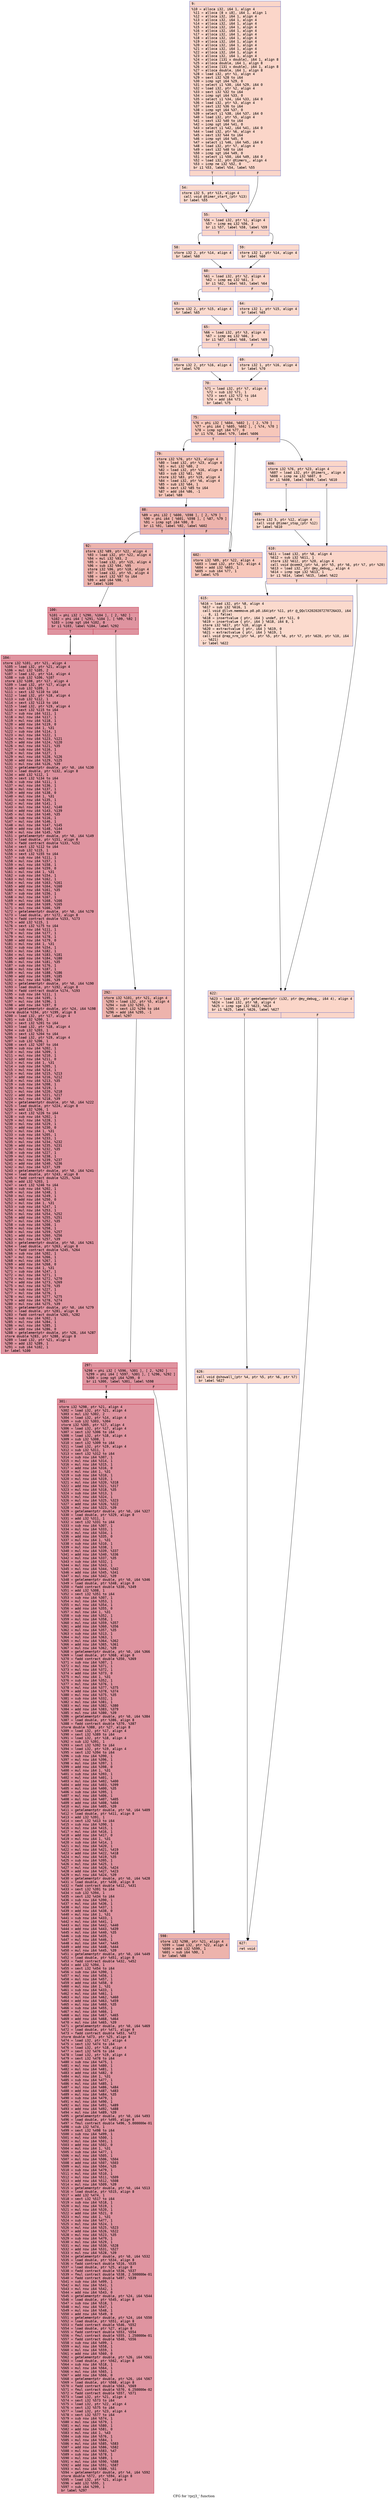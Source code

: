 digraph "CFG for 'rprj3_' function" {
	label="CFG for 'rprj3_' function";

	Node0x559626cd14f0 [shape=record,color="#3d50c3ff", style=filled, fillcolor="#f6a38570" fontname="Courier",label="{9:\l|  %10 = alloca i32, i64 1, align 4\l  %11 = alloca [8 x i8], i64 1, align 1\l  %12 = alloca i32, i64 1, align 4\l  %13 = alloca i32, i64 1, align 4\l  %14 = alloca i32, i64 1, align 4\l  %15 = alloca i32, i64 1, align 4\l  %16 = alloca i32, i64 1, align 4\l  %17 = alloca i32, i64 1, align 4\l  %18 = alloca i32, i64 1, align 4\l  %19 = alloca i32, i64 1, align 4\l  %20 = alloca i32, i64 1, align 4\l  %21 = alloca i32, i64 1, align 4\l  %22 = alloca i32, i64 1, align 4\l  %23 = alloca i32, i64 1, align 4\l  %24 = alloca [131 x double], i64 1, align 8\l  %25 = alloca double, i64 1, align 8\l  %26 = alloca [131 x double], i64 1, align 8\l  %27 = alloca double, i64 1, align 8\l  %28 = load i32, ptr %1, align 4\l  %29 = sext i32 %28 to i64\l  %30 = icmp sgt i64 %29, 0\l  %31 = select i1 %30, i64 %29, i64 0\l  %32 = load i32, ptr %2, align 4\l  %33 = sext i32 %32 to i64\l  %34 = icmp sgt i64 %33, 0\l  %35 = select i1 %34, i64 %33, i64 0\l  %36 = load i32, ptr %3, align 4\l  %37 = sext i32 %36 to i64\l  %38 = icmp sgt i64 %37, 0\l  %39 = select i1 %38, i64 %37, i64 0\l  %40 = load i32, ptr %5, align 4\l  %41 = sext i32 %40 to i64\l  %42 = icmp sgt i64 %41, 0\l  %43 = select i1 %42, i64 %41, i64 0\l  %44 = load i32, ptr %6, align 4\l  %45 = sext i32 %44 to i64\l  %46 = icmp sgt i64 %45, 0\l  %47 = select i1 %46, i64 %45, i64 0\l  %48 = load i32, ptr %7, align 4\l  %49 = sext i32 %48 to i64\l  %50 = icmp sgt i64 %49, 0\l  %51 = select i1 %50, i64 %49, i64 0\l  %52 = load i32, ptr @timers_, align 4\l  %53 = icmp ne i32 %52, 0\l  br i1 %53, label %54, label %55\l|{<s0>T|<s1>F}}"];
	Node0x559626cd14f0:s0 -> Node0x559626cd9150[tooltip="9 -> 54\nProbability 62.50%" ];
	Node0x559626cd14f0:s1 -> Node0x559626cd91a0[tooltip="9 -> 55\nProbability 37.50%" ];
	Node0x559626cd9150 [shape=record,color="#3d50c3ff", style=filled, fillcolor="#f7ac8e70" fontname="Courier",label="{54:\l|  store i32 5, ptr %13, align 4\l  call void @timer_start_(ptr %13)\l  br label %55\l}"];
	Node0x559626cd9150 -> Node0x559626cd91a0[tooltip="54 -> 55\nProbability 100.00%" ];
	Node0x559626cd91a0 [shape=record,color="#3d50c3ff", style=filled, fillcolor="#f6a38570" fontname="Courier",label="{55:\l|  %56 = load i32, ptr %1, align 4\l  %57 = icmp eq i32 %56, 3\l  br i1 %57, label %58, label %59\l|{<s0>T|<s1>F}}"];
	Node0x559626cd91a0:s0 -> Node0x559626cd95b0[tooltip="55 -> 58\nProbability 50.00%" ];
	Node0x559626cd91a0:s1 -> Node0x559626cd9600[tooltip="55 -> 59\nProbability 50.00%" ];
	Node0x559626cd95b0 [shape=record,color="#3d50c3ff", style=filled, fillcolor="#f7ac8e70" fontname="Courier",label="{58:\l|  store i32 2, ptr %14, align 4\l  br label %60\l}"];
	Node0x559626cd95b0 -> Node0x559626cd97a0[tooltip="58 -> 60\nProbability 100.00%" ];
	Node0x559626cd9600 [shape=record,color="#3d50c3ff", style=filled, fillcolor="#f7ac8e70" fontname="Courier",label="{59:\l|  store i32 1, ptr %14, align 4\l  br label %60\l}"];
	Node0x559626cd9600 -> Node0x559626cd97a0[tooltip="59 -> 60\nProbability 100.00%" ];
	Node0x559626cd97a0 [shape=record,color="#3d50c3ff", style=filled, fillcolor="#f6a38570" fontname="Courier",label="{60:\l|  %61 = load i32, ptr %2, align 4\l  %62 = icmp eq i32 %61, 3\l  br i1 %62, label %63, label %64\l|{<s0>T|<s1>F}}"];
	Node0x559626cd97a0:s0 -> Node0x559626cd9a80[tooltip="60 -> 63\nProbability 50.00%" ];
	Node0x559626cd97a0:s1 -> Node0x559626cd9ad0[tooltip="60 -> 64\nProbability 50.00%" ];
	Node0x559626cd9a80 [shape=record,color="#3d50c3ff", style=filled, fillcolor="#f7ac8e70" fontname="Courier",label="{63:\l|  store i32 2, ptr %15, align 4\l  br label %65\l}"];
	Node0x559626cd9a80 -> Node0x559626cd9c70[tooltip="63 -> 65\nProbability 100.00%" ];
	Node0x559626cd9ad0 [shape=record,color="#3d50c3ff", style=filled, fillcolor="#f7ac8e70" fontname="Courier",label="{64:\l|  store i32 1, ptr %15, align 4\l  br label %65\l}"];
	Node0x559626cd9ad0 -> Node0x559626cd9c70[tooltip="64 -> 65\nProbability 100.00%" ];
	Node0x559626cd9c70 [shape=record,color="#3d50c3ff", style=filled, fillcolor="#f6a38570" fontname="Courier",label="{65:\l|  %66 = load i32, ptr %3, align 4\l  %67 = icmp eq i32 %66, 3\l  br i1 %67, label %68, label %69\l|{<s0>T|<s1>F}}"];
	Node0x559626cd9c70:s0 -> Node0x559626cd9f50[tooltip="65 -> 68\nProbability 50.00%" ];
	Node0x559626cd9c70:s1 -> Node0x559626cd9fa0[tooltip="65 -> 69\nProbability 50.00%" ];
	Node0x559626cd9f50 [shape=record,color="#3d50c3ff", style=filled, fillcolor="#f7ac8e70" fontname="Courier",label="{68:\l|  store i32 2, ptr %16, align 4\l  br label %70\l}"];
	Node0x559626cd9f50 -> Node0x559626cda140[tooltip="68 -> 70\nProbability 100.00%" ];
	Node0x559626cd9fa0 [shape=record,color="#3d50c3ff", style=filled, fillcolor="#f7ac8e70" fontname="Courier",label="{69:\l|  store i32 1, ptr %16, align 4\l  br label %70\l}"];
	Node0x559626cd9fa0 -> Node0x559626cda140[tooltip="69 -> 70\nProbability 100.00%" ];
	Node0x559626cda140 [shape=record,color="#3d50c3ff", style=filled, fillcolor="#f6a38570" fontname="Courier",label="{70:\l|  %71 = load i32, ptr %7, align 4\l  %72 = sub i32 %71, 1\l  %73 = sext i32 %72 to i64\l  %74 = add i64 %73, -1\l  br label %75\l}"];
	Node0x559626cda140 -> Node0x559626cda520[tooltip="70 -> 75\nProbability 100.00%" ];
	Node0x559626cda520 [shape=record,color="#3d50c3ff", style=filled, fillcolor="#ec7f6370" fontname="Courier",label="{75:\l|  %76 = phi i32 [ %604, %602 ], [ 2, %70 ]\l  %77 = phi i64 [ %605, %602 ], [ %74, %70 ]\l  %78 = icmp sgt i64 %77, 0\l  br i1 %78, label %79, label %606\l|{<s0>T|<s1>F}}"];
	Node0x559626cda520:s0 -> Node0x559626cda7e0[tooltip="75 -> 79\nProbability 96.88%" ];
	Node0x559626cda520:s1 -> Node0x559626cda830[tooltip="75 -> 606\nProbability 3.12%" ];
	Node0x559626cda7e0 [shape=record,color="#3d50c3ff", style=filled, fillcolor="#ec7f6370" fontname="Courier",label="{79:\l|  store i32 %76, ptr %23, align 4\l  %80 = load i32, ptr %23, align 4\l  %81 = mul i32 %80, 2\l  %82 = load i32, ptr %16, align 4\l  %83 = sub i32 %81, %82\l  store i32 %83, ptr %19, align 4\l  %84 = load i32, ptr %6, align 4\l  %85 = sub i32 %84, 1\l  %86 = sext i32 %85 to i64\l  %87 = add i64 %86, -1\l  br label %88\l}"];
	Node0x559626cda7e0 -> Node0x559626cdaea0[tooltip="79 -> 88\nProbability 100.00%" ];
	Node0x559626cdaea0 [shape=record,color="#3d50c3ff", style=filled, fillcolor="#d6524470" fontname="Courier",label="{88:\l|  %89 = phi i32 [ %600, %598 ], [ 2, %79 ]\l  %90 = phi i64 [ %601, %598 ], [ %87, %79 ]\l  %91 = icmp sgt i64 %90, 0\l  br i1 %91, label %92, label %602\l|{<s0>T|<s1>F}}"];
	Node0x559626cdaea0:s0 -> Node0x559626cdb1c0[tooltip="88 -> 92\nProbability 96.88%" ];
	Node0x559626cdaea0:s1 -> Node0x559626cda5e0[tooltip="88 -> 602\nProbability 3.12%" ];
	Node0x559626cdb1c0 [shape=record,color="#3d50c3ff", style=filled, fillcolor="#d6524470" fontname="Courier",label="{92:\l|  store i32 %89, ptr %22, align 4\l  %93 = load i32, ptr %22, align 4\l  %94 = mul i32 %93, 2\l  %95 = load i32, ptr %15, align 4\l  %96 = sub i32 %94, %95\l  store i32 %96, ptr %18, align 4\l  %97 = load i32, ptr %5, align 4\l  %98 = sext i32 %97 to i64\l  %99 = add i64 %98, -1\l  br label %100\l}"];
	Node0x559626cdb1c0 -> Node0x559626cd88b0[tooltip="92 -> 100\nProbability 100.00%" ];
	Node0x559626cd88b0 [shape=record,color="#b70d28ff", style=filled, fillcolor="#b70d2870" fontname="Courier",label="{100:\l|  %101 = phi i32 [ %290, %104 ], [ 2, %92 ]\l  %102 = phi i64 [ %291, %104 ], [ %99, %92 ]\l  %103 = icmp sgt i64 %102, 0\l  br i1 %103, label %104, label %292\l|{<s0>T|<s1>F}}"];
	Node0x559626cd88b0:s0 -> Node0x559626cd8970[tooltip="100 -> 104\nProbability 96.88%" ];
	Node0x559626cd88b0:s1 -> Node0x559626cd8bd0[tooltip="100 -> 292\nProbability 3.12%" ];
	Node0x559626cd8970 [shape=record,color="#b70d28ff", style=filled, fillcolor="#b70d2870" fontname="Courier",label="{104:\l|  store i32 %101, ptr %21, align 4\l  %105 = load i32, ptr %21, align 4\l  %106 = mul i32 %105, 2\l  %107 = load i32, ptr %14, align 4\l  %108 = sub i32 %106, %107\l  store i32 %108, ptr %17, align 4\l  %109 = load i32, ptr %17, align 4\l  %110 = sub i32 %109, 1\l  %111 = sext i32 %110 to i64\l  %112 = load i32, ptr %18, align 4\l  %113 = sub i32 %112, 1\l  %114 = sext i32 %113 to i64\l  %115 = load i32, ptr %19, align 4\l  %116 = sext i32 %115 to i64\l  %117 = sub nsw i64 %111, 1\l  %118 = mul nsw i64 %117, 1\l  %119 = mul nsw i64 %118, 1\l  %120 = add nsw i64 %119, 0\l  %121 = mul nsw i64 1, %31\l  %122 = sub nsw i64 %114, 1\l  %123 = mul nsw i64 %122, 1\l  %124 = mul nsw i64 %123, %121\l  %125 = add nsw i64 %124, %120\l  %126 = mul nsw i64 %121, %35\l  %127 = sub nsw i64 %116, 1\l  %128 = mul nsw i64 %127, 1\l  %129 = mul nsw i64 %128, %126\l  %130 = add nsw i64 %129, %125\l  %131 = mul nsw i64 %126, %39\l  %132 = getelementptr double, ptr %0, i64 %130\l  %133 = load double, ptr %132, align 8\l  %134 = add i32 %112, 1\l  %135 = sext i32 %134 to i64\l  %136 = sub nsw i64 %111, 1\l  %137 = mul nsw i64 %136, 1\l  %138 = mul nsw i64 %137, 1\l  %139 = add nsw i64 %138, 0\l  %140 = mul nsw i64 1, %31\l  %141 = sub nsw i64 %135, 1\l  %142 = mul nsw i64 %141, 1\l  %143 = mul nsw i64 %142, %140\l  %144 = add nsw i64 %143, %139\l  %145 = mul nsw i64 %140, %35\l  %146 = sub nsw i64 %116, 1\l  %147 = mul nsw i64 %146, 1\l  %148 = mul nsw i64 %147, %145\l  %149 = add nsw i64 %148, %144\l  %150 = mul nsw i64 %145, %39\l  %151 = getelementptr double, ptr %0, i64 %149\l  %152 = load double, ptr %151, align 8\l  %153 = fadd contract double %133, %152\l  %154 = sext i32 %112 to i64\l  %155 = sub i32 %115, 1\l  %156 = sext i32 %155 to i64\l  %157 = sub nsw i64 %111, 1\l  %158 = mul nsw i64 %157, 1\l  %159 = mul nsw i64 %158, 1\l  %160 = add nsw i64 %159, 0\l  %161 = mul nsw i64 1, %31\l  %162 = sub nsw i64 %154, 1\l  %163 = mul nsw i64 %162, 1\l  %164 = mul nsw i64 %163, %161\l  %165 = add nsw i64 %164, %160\l  %166 = mul nsw i64 %161, %35\l  %167 = sub nsw i64 %156, 1\l  %168 = mul nsw i64 %167, 1\l  %169 = mul nsw i64 %168, %166\l  %170 = add nsw i64 %169, %165\l  %171 = mul nsw i64 %166, %39\l  %172 = getelementptr double, ptr %0, i64 %170\l  %173 = load double, ptr %172, align 8\l  %174 = fadd contract double %153, %173\l  %175 = add i32 %115, 1\l  %176 = sext i32 %175 to i64\l  %177 = sub nsw i64 %111, 1\l  %178 = mul nsw i64 %177, 1\l  %179 = mul nsw i64 %178, 1\l  %180 = add nsw i64 %179, 0\l  %181 = mul nsw i64 1, %31\l  %182 = sub nsw i64 %154, 1\l  %183 = mul nsw i64 %182, 1\l  %184 = mul nsw i64 %183, %181\l  %185 = add nsw i64 %184, %180\l  %186 = mul nsw i64 %181, %35\l  %187 = sub nsw i64 %176, 1\l  %188 = mul nsw i64 %187, 1\l  %189 = mul nsw i64 %188, %186\l  %190 = add nsw i64 %189, %185\l  %191 = mul nsw i64 %186, %39\l  %192 = getelementptr double, ptr %0, i64 %190\l  %193 = load double, ptr %192, align 8\l  %194 = fadd contract double %174, %193\l  %195 = sub nsw i64 %111, 1\l  %196 = mul nsw i64 %195, 1\l  %197 = mul nsw i64 %196, 1\l  %198 = add nsw i64 %197, 0\l  %199 = getelementptr double, ptr %24, i64 %198\l  store double %194, ptr %199, align 8\l  %200 = load i32, ptr %17, align 4\l  %201 = sub i32 %200, 1\l  %202 = sext i32 %201 to i64\l  %203 = load i32, ptr %18, align 4\l  %204 = sub i32 %203, 1\l  %205 = sext i32 %204 to i64\l  %206 = load i32, ptr %19, align 4\l  %207 = sub i32 %206, 1\l  %208 = sext i32 %207 to i64\l  %209 = sub nsw i64 %202, 1\l  %210 = mul nsw i64 %209, 1\l  %211 = mul nsw i64 %210, 1\l  %212 = add nsw i64 %211, 0\l  %213 = mul nsw i64 1, %31\l  %214 = sub nsw i64 %205, 1\l  %215 = mul nsw i64 %214, 1\l  %216 = mul nsw i64 %215, %213\l  %217 = add nsw i64 %216, %212\l  %218 = mul nsw i64 %213, %35\l  %219 = sub nsw i64 %208, 1\l  %220 = mul nsw i64 %219, 1\l  %221 = mul nsw i64 %220, %218\l  %222 = add nsw i64 %221, %217\l  %223 = mul nsw i64 %218, %39\l  %224 = getelementptr double, ptr %0, i64 %222\l  %225 = load double, ptr %224, align 8\l  %226 = add i32 %206, 1\l  %227 = sext i32 %226 to i64\l  %228 = sub nsw i64 %202, 1\l  %229 = mul nsw i64 %228, 1\l  %230 = mul nsw i64 %229, 1\l  %231 = add nsw i64 %230, 0\l  %232 = mul nsw i64 1, %31\l  %233 = sub nsw i64 %205, 1\l  %234 = mul nsw i64 %233, 1\l  %235 = mul nsw i64 %234, %232\l  %236 = add nsw i64 %235, %231\l  %237 = mul nsw i64 %232, %35\l  %238 = sub nsw i64 %227, 1\l  %239 = mul nsw i64 %238, 1\l  %240 = mul nsw i64 %239, %237\l  %241 = add nsw i64 %240, %236\l  %242 = mul nsw i64 %237, %39\l  %243 = getelementptr double, ptr %0, i64 %241\l  %244 = load double, ptr %243, align 8\l  %245 = fadd contract double %225, %244\l  %246 = add i32 %203, 1\l  %247 = sext i32 %246 to i64\l  %248 = sub nsw i64 %202, 1\l  %249 = mul nsw i64 %248, 1\l  %250 = mul nsw i64 %249, 1\l  %251 = add nsw i64 %250, 0\l  %252 = mul nsw i64 1, %31\l  %253 = sub nsw i64 %247, 1\l  %254 = mul nsw i64 %253, 1\l  %255 = mul nsw i64 %254, %252\l  %256 = add nsw i64 %255, %251\l  %257 = mul nsw i64 %252, %35\l  %258 = sub nsw i64 %208, 1\l  %259 = mul nsw i64 %258, 1\l  %260 = mul nsw i64 %259, %257\l  %261 = add nsw i64 %260, %256\l  %262 = mul nsw i64 %257, %39\l  %263 = getelementptr double, ptr %0, i64 %261\l  %264 = load double, ptr %263, align 8\l  %265 = fadd contract double %245, %264\l  %266 = sub nsw i64 %202, 1\l  %267 = mul nsw i64 %266, 1\l  %268 = mul nsw i64 %267, 1\l  %269 = add nsw i64 %268, 0\l  %270 = mul nsw i64 1, %31\l  %271 = sub nsw i64 %247, 1\l  %272 = mul nsw i64 %271, 1\l  %273 = mul nsw i64 %272, %270\l  %274 = add nsw i64 %273, %269\l  %275 = mul nsw i64 %270, %35\l  %276 = sub nsw i64 %227, 1\l  %277 = mul nsw i64 %276, 1\l  %278 = mul nsw i64 %277, %275\l  %279 = add nsw i64 %278, %274\l  %280 = mul nsw i64 %275, %39\l  %281 = getelementptr double, ptr %0, i64 %279\l  %282 = load double, ptr %281, align 8\l  %283 = fadd contract double %265, %282\l  %284 = sub nsw i64 %202, 1\l  %285 = mul nsw i64 %284, 1\l  %286 = mul nsw i64 %285, 1\l  %287 = add nsw i64 %286, 0\l  %288 = getelementptr double, ptr %26, i64 %287\l  store double %283, ptr %288, align 8\l  %289 = load i32, ptr %21, align 4\l  %290 = add i32 %289, 1\l  %291 = sub i64 %102, 1\l  br label %100\l}"];
	Node0x559626cd8970 -> Node0x559626cd88b0[tooltip="104 -> 100\nProbability 100.00%" ];
	Node0x559626cd8bd0 [shape=record,color="#3d50c3ff", style=filled, fillcolor="#d6524470" fontname="Courier",label="{292:\l|  store i32 %101, ptr %21, align 4\l  %293 = load i32, ptr %5, align 4\l  %294 = sub i32 %293, 1\l  %295 = sext i32 %294 to i64\l  %296 = add i64 %295, -1\l  br label %297\l}"];
	Node0x559626cd8bd0 -> Node0x559626ce40f0[tooltip="292 -> 297\nProbability 100.00%" ];
	Node0x559626ce40f0 [shape=record,color="#b70d28ff", style=filled, fillcolor="#b70d2870" fontname="Courier",label="{297:\l|  %298 = phi i32 [ %596, %301 ], [ 2, %292 ]\l  %299 = phi i64 [ %597, %301 ], [ %296, %292 ]\l  %300 = icmp sgt i64 %299, 0\l  br i1 %300, label %301, label %598\l|{<s0>T|<s1>F}}"];
	Node0x559626ce40f0:s0 -> Node0x559626ce41b0[tooltip="297 -> 301\nProbability 96.88%" ];
	Node0x559626ce40f0:s1 -> Node0x559626cdaf60[tooltip="297 -> 598\nProbability 3.12%" ];
	Node0x559626ce41b0 [shape=record,color="#b70d28ff", style=filled, fillcolor="#b70d2870" fontname="Courier",label="{301:\l|  store i32 %298, ptr %21, align 4\l  %302 = load i32, ptr %21, align 4\l  %303 = mul i32 %302, 2\l  %304 = load i32, ptr %14, align 4\l  %305 = sub i32 %303, %304\l  store i32 %305, ptr %17, align 4\l  %306 = load i32, ptr %17, align 4\l  %307 = sext i32 %306 to i64\l  %308 = load i32, ptr %18, align 4\l  %309 = sub i32 %308, 1\l  %310 = sext i32 %309 to i64\l  %311 = load i32, ptr %19, align 4\l  %312 = sub i32 %311, 1\l  %313 = sext i32 %312 to i64\l  %314 = sub nsw i64 %307, 1\l  %315 = mul nsw i64 %314, 1\l  %316 = mul nsw i64 %315, 1\l  %317 = add nsw i64 %316, 0\l  %318 = mul nsw i64 1, %31\l  %319 = sub nsw i64 %310, 1\l  %320 = mul nsw i64 %319, 1\l  %321 = mul nsw i64 %320, %318\l  %322 = add nsw i64 %321, %317\l  %323 = mul nsw i64 %318, %35\l  %324 = sub nsw i64 %313, 1\l  %325 = mul nsw i64 %324, 1\l  %326 = mul nsw i64 %325, %323\l  %327 = add nsw i64 %326, %322\l  %328 = mul nsw i64 %323, %39\l  %329 = getelementptr double, ptr %0, i64 %327\l  %330 = load double, ptr %329, align 8\l  %331 = add i32 %311, 1\l  %332 = sext i32 %331 to i64\l  %333 = sub nsw i64 %307, 1\l  %334 = mul nsw i64 %333, 1\l  %335 = mul nsw i64 %334, 1\l  %336 = add nsw i64 %335, 0\l  %337 = mul nsw i64 1, %31\l  %338 = sub nsw i64 %310, 1\l  %339 = mul nsw i64 %338, 1\l  %340 = mul nsw i64 %339, %337\l  %341 = add nsw i64 %340, %336\l  %342 = mul nsw i64 %337, %35\l  %343 = sub nsw i64 %332, 1\l  %344 = mul nsw i64 %343, 1\l  %345 = mul nsw i64 %344, %342\l  %346 = add nsw i64 %345, %341\l  %347 = mul nsw i64 %342, %39\l  %348 = getelementptr double, ptr %0, i64 %346\l  %349 = load double, ptr %348, align 8\l  %350 = fadd contract double %330, %349\l  %351 = add i32 %308, 1\l  %352 = sext i32 %351 to i64\l  %353 = sub nsw i64 %307, 1\l  %354 = mul nsw i64 %353, 1\l  %355 = mul nsw i64 %354, 1\l  %356 = add nsw i64 %355, 0\l  %357 = mul nsw i64 1, %31\l  %358 = sub nsw i64 %352, 1\l  %359 = mul nsw i64 %358, 1\l  %360 = mul nsw i64 %359, %357\l  %361 = add nsw i64 %360, %356\l  %362 = mul nsw i64 %357, %35\l  %363 = sub nsw i64 %313, 1\l  %364 = mul nsw i64 %363, 1\l  %365 = mul nsw i64 %364, %362\l  %366 = add nsw i64 %365, %361\l  %367 = mul nsw i64 %362, %39\l  %368 = getelementptr double, ptr %0, i64 %366\l  %369 = load double, ptr %368, align 8\l  %370 = fadd contract double %350, %369\l  %371 = sub nsw i64 %307, 1\l  %372 = mul nsw i64 %371, 1\l  %373 = mul nsw i64 %372, 1\l  %374 = add nsw i64 %373, 0\l  %375 = mul nsw i64 1, %31\l  %376 = sub nsw i64 %352, 1\l  %377 = mul nsw i64 %376, 1\l  %378 = mul nsw i64 %377, %375\l  %379 = add nsw i64 %378, %374\l  %380 = mul nsw i64 %375, %35\l  %381 = sub nsw i64 %332, 1\l  %382 = mul nsw i64 %381, 1\l  %383 = mul nsw i64 %382, %380\l  %384 = add nsw i64 %383, %379\l  %385 = mul nsw i64 %380, %39\l  %386 = getelementptr double, ptr %0, i64 %384\l  %387 = load double, ptr %386, align 8\l  %388 = fadd contract double %370, %387\l  store double %388, ptr %27, align 8\l  %389 = load i32, ptr %17, align 4\l  %390 = sext i32 %389 to i64\l  %391 = load i32, ptr %18, align 4\l  %392 = sub i32 %391, 1\l  %393 = sext i32 %392 to i64\l  %394 = load i32, ptr %19, align 4\l  %395 = sext i32 %394 to i64\l  %396 = sub nsw i64 %390, 1\l  %397 = mul nsw i64 %396, 1\l  %398 = mul nsw i64 %397, 1\l  %399 = add nsw i64 %398, 0\l  %400 = mul nsw i64 1, %31\l  %401 = sub nsw i64 %393, 1\l  %402 = mul nsw i64 %401, 1\l  %403 = mul nsw i64 %402, %400\l  %404 = add nsw i64 %403, %399\l  %405 = mul nsw i64 %400, %35\l  %406 = sub nsw i64 %395, 1\l  %407 = mul nsw i64 %406, 1\l  %408 = mul nsw i64 %407, %405\l  %409 = add nsw i64 %408, %404\l  %410 = mul nsw i64 %405, %39\l  %411 = getelementptr double, ptr %0, i64 %409\l  %412 = load double, ptr %411, align 8\l  %413 = add i32 %391, 1\l  %414 = sext i32 %413 to i64\l  %415 = sub nsw i64 %390, 1\l  %416 = mul nsw i64 %415, 1\l  %417 = mul nsw i64 %416, 1\l  %418 = add nsw i64 %417, 0\l  %419 = mul nsw i64 1, %31\l  %420 = sub nsw i64 %414, 1\l  %421 = mul nsw i64 %420, 1\l  %422 = mul nsw i64 %421, %419\l  %423 = add nsw i64 %422, %418\l  %424 = mul nsw i64 %419, %35\l  %425 = sub nsw i64 %395, 1\l  %426 = mul nsw i64 %425, 1\l  %427 = mul nsw i64 %426, %424\l  %428 = add nsw i64 %427, %423\l  %429 = mul nsw i64 %424, %39\l  %430 = getelementptr double, ptr %0, i64 %428\l  %431 = load double, ptr %430, align 8\l  %432 = fadd contract double %412, %431\l  %433 = sext i32 %391 to i64\l  %434 = sub i32 %394, 1\l  %435 = sext i32 %434 to i64\l  %436 = sub nsw i64 %390, 1\l  %437 = mul nsw i64 %436, 1\l  %438 = mul nsw i64 %437, 1\l  %439 = add nsw i64 %438, 0\l  %440 = mul nsw i64 1, %31\l  %441 = sub nsw i64 %433, 1\l  %442 = mul nsw i64 %441, 1\l  %443 = mul nsw i64 %442, %440\l  %444 = add nsw i64 %443, %439\l  %445 = mul nsw i64 %440, %35\l  %446 = sub nsw i64 %435, 1\l  %447 = mul nsw i64 %446, 1\l  %448 = mul nsw i64 %447, %445\l  %449 = add nsw i64 %448, %444\l  %450 = mul nsw i64 %445, %39\l  %451 = getelementptr double, ptr %0, i64 %449\l  %452 = load double, ptr %451, align 8\l  %453 = fadd contract double %432, %452\l  %454 = add i32 %394, 1\l  %455 = sext i32 %454 to i64\l  %456 = sub nsw i64 %390, 1\l  %457 = mul nsw i64 %456, 1\l  %458 = mul nsw i64 %457, 1\l  %459 = add nsw i64 %458, 0\l  %460 = mul nsw i64 1, %31\l  %461 = sub nsw i64 %433, 1\l  %462 = mul nsw i64 %461, 1\l  %463 = mul nsw i64 %462, %460\l  %464 = add nsw i64 %463, %459\l  %465 = mul nsw i64 %460, %35\l  %466 = sub nsw i64 %455, 1\l  %467 = mul nsw i64 %466, 1\l  %468 = mul nsw i64 %467, %465\l  %469 = add nsw i64 %468, %464\l  %470 = mul nsw i64 %465, %39\l  %471 = getelementptr double, ptr %0, i64 %469\l  %472 = load double, ptr %471, align 8\l  %473 = fadd contract double %453, %472\l  store double %473, ptr %25, align 8\l  %474 = load i32, ptr %17, align 4\l  %475 = sext i32 %474 to i64\l  %476 = load i32, ptr %18, align 4\l  %477 = sext i32 %476 to i64\l  %478 = load i32, ptr %19, align 4\l  %479 = sext i32 %478 to i64\l  %480 = sub nsw i64 %475, 1\l  %481 = mul nsw i64 %480, 1\l  %482 = mul nsw i64 %481, 1\l  %483 = add nsw i64 %482, 0\l  %484 = mul nsw i64 1, %31\l  %485 = sub nsw i64 %477, 1\l  %486 = mul nsw i64 %485, 1\l  %487 = mul nsw i64 %486, %484\l  %488 = add nsw i64 %487, %483\l  %489 = mul nsw i64 %484, %35\l  %490 = sub nsw i64 %479, 1\l  %491 = mul nsw i64 %490, 1\l  %492 = mul nsw i64 %491, %489\l  %493 = add nsw i64 %492, %488\l  %494 = mul nsw i64 %489, %39\l  %495 = getelementptr double, ptr %0, i64 %493\l  %496 = load double, ptr %495, align 8\l  %497 = fmul contract double %496, 5.000000e-01\l  %498 = sub i32 %474, 1\l  %499 = sext i32 %498 to i64\l  %500 = sub nsw i64 %499, 1\l  %501 = mul nsw i64 %500, 1\l  %502 = mul nsw i64 %501, 1\l  %503 = add nsw i64 %502, 0\l  %504 = mul nsw i64 1, %31\l  %505 = sub nsw i64 %477, 1\l  %506 = mul nsw i64 %505, 1\l  %507 = mul nsw i64 %506, %504\l  %508 = add nsw i64 %507, %503\l  %509 = mul nsw i64 %504, %35\l  %510 = sub nsw i64 %479, 1\l  %511 = mul nsw i64 %510, 1\l  %512 = mul nsw i64 %511, %509\l  %513 = add nsw i64 %512, %508\l  %514 = mul nsw i64 %509, %39\l  %515 = getelementptr double, ptr %0, i64 %513\l  %516 = load double, ptr %515, align 8\l  %517 = add i32 %474, 1\l  %518 = sext i32 %517 to i64\l  %519 = sub nsw i64 %518, 1\l  %520 = mul nsw i64 %519, 1\l  %521 = mul nsw i64 %520, 1\l  %522 = add nsw i64 %521, 0\l  %523 = mul nsw i64 1, %31\l  %524 = sub nsw i64 %477, 1\l  %525 = mul nsw i64 %524, 1\l  %526 = mul nsw i64 %525, %523\l  %527 = add nsw i64 %526, %522\l  %528 = mul nsw i64 %523, %35\l  %529 = sub nsw i64 %479, 1\l  %530 = mul nsw i64 %529, 1\l  %531 = mul nsw i64 %530, %528\l  %532 = add nsw i64 %531, %527\l  %533 = mul nsw i64 %528, %39\l  %534 = getelementptr double, ptr %0, i64 %532\l  %535 = load double, ptr %534, align 8\l  %536 = fadd contract double %516, %535\l  %537 = load double, ptr %25, align 8\l  %538 = fadd contract double %536, %537\l  %539 = fmul contract double %538, 2.500000e-01\l  %540 = fadd contract double %497, %539\l  %541 = sub nsw i64 %499, 1\l  %542 = mul nsw i64 %541, 1\l  %543 = mul nsw i64 %542, 1\l  %544 = add nsw i64 %543, 0\l  %545 = getelementptr double, ptr %24, i64 %544\l  %546 = load double, ptr %545, align 8\l  %547 = sub nsw i64 %518, 1\l  %548 = mul nsw i64 %547, 1\l  %549 = mul nsw i64 %548, 1\l  %550 = add nsw i64 %549, 0\l  %551 = getelementptr double, ptr %24, i64 %550\l  %552 = load double, ptr %551, align 8\l  %553 = fadd contract double %546, %552\l  %554 = load double, ptr %27, align 8\l  %555 = fadd contract double %553, %554\l  %556 = fmul contract double %555, 1.250000e-01\l  %557 = fadd contract double %540, %556\l  %558 = sub nsw i64 %499, 1\l  %559 = mul nsw i64 %558, 1\l  %560 = mul nsw i64 %559, 1\l  %561 = add nsw i64 %560, 0\l  %562 = getelementptr double, ptr %26, i64 %561\l  %563 = load double, ptr %562, align 8\l  %564 = sub nsw i64 %518, 1\l  %565 = mul nsw i64 %564, 1\l  %566 = mul nsw i64 %565, 1\l  %567 = add nsw i64 %566, 0\l  %568 = getelementptr double, ptr %26, i64 %567\l  %569 = load double, ptr %568, align 8\l  %570 = fadd contract double %563, %569\l  %571 = fmul contract double %570, 6.250000e-02\l  %572 = fadd contract double %557, %571\l  %573 = load i32, ptr %21, align 4\l  %574 = sext i32 %573 to i64\l  %575 = load i32, ptr %22, align 4\l  %576 = sext i32 %575 to i64\l  %577 = load i32, ptr %23, align 4\l  %578 = sext i32 %577 to i64\l  %579 = sub nsw i64 %574, 1\l  %580 = mul nsw i64 %579, 1\l  %581 = mul nsw i64 %580, 1\l  %582 = add nsw i64 %581, 0\l  %583 = mul nsw i64 1, %43\l  %584 = sub nsw i64 %576, 1\l  %585 = mul nsw i64 %584, 1\l  %586 = mul nsw i64 %585, %583\l  %587 = add nsw i64 %586, %582\l  %588 = mul nsw i64 %583, %47\l  %589 = sub nsw i64 %578, 1\l  %590 = mul nsw i64 %589, 1\l  %591 = mul nsw i64 %590, %588\l  %592 = add nsw i64 %591, %587\l  %593 = mul nsw i64 %588, %51\l  %594 = getelementptr double, ptr %4, i64 %592\l  store double %572, ptr %594, align 8\l  %595 = load i32, ptr %21, align 4\l  %596 = add i32 %595, 1\l  %597 = sub i64 %299, 1\l  br label %297\l}"];
	Node0x559626ce41b0 -> Node0x559626ce40f0[tooltip="301 -> 297\nProbability 100.00%" ];
	Node0x559626cdaf60 [shape=record,color="#3d50c3ff", style=filled, fillcolor="#d6524470" fontname="Courier",label="{598:\l|  store i32 %298, ptr %21, align 4\l  %599 = load i32, ptr %22, align 4\l  %600 = add i32 %599, 1\l  %601 = sub i64 %90, 1\l  br label %88\l}"];
	Node0x559626cdaf60 -> Node0x559626cdaea0[tooltip="598 -> 88\nProbability 100.00%" ];
	Node0x559626cda5e0 [shape=record,color="#3d50c3ff", style=filled, fillcolor="#ec7f6370" fontname="Courier",label="{602:\l|  store i32 %89, ptr %22, align 4\l  %603 = load i32, ptr %23, align 4\l  %604 = add i32 %603, 1\l  %605 = sub i64 %77, 1\l  br label %75\l}"];
	Node0x559626cda5e0 -> Node0x559626cda520[tooltip="602 -> 75\nProbability 100.00%" ];
	Node0x559626cda830 [shape=record,color="#3d50c3ff", style=filled, fillcolor="#f6a38570" fontname="Courier",label="{606:\l|  store i32 %76, ptr %23, align 4\l  %607 = load i32, ptr @timers_, align 4\l  %608 = icmp ne i32 %607, 0\l  br i1 %608, label %609, label %610\l|{<s0>T|<s1>F}}"];
	Node0x559626cda830:s0 -> Node0x559626ce14a0[tooltip="606 -> 609\nProbability 62.50%" ];
	Node0x559626cda830:s1 -> Node0x559626cf12b0[tooltip="606 -> 610\nProbability 37.50%" ];
	Node0x559626ce14a0 [shape=record,color="#3d50c3ff", style=filled, fillcolor="#f7ac8e70" fontname="Courier",label="{609:\l|  store i32 5, ptr %12, align 4\l  call void @timer_stop_(ptr %12)\l  br label %610\l}"];
	Node0x559626ce14a0 -> Node0x559626cf12b0[tooltip="609 -> 610\nProbability 100.00%" ];
	Node0x559626cf12b0 [shape=record,color="#3d50c3ff", style=filled, fillcolor="#f6a38570" fontname="Courier",label="{610:\l|  %611 = load i32, ptr %8, align 4\l  %612 = sub i32 %611, 1\l  store i32 %612, ptr %20, align 4\l  call void @comm3_(ptr %4, ptr %5, ptr %6, ptr %7, ptr %20)\l  %613 = load i32, ptr @my_debug_, align 4\l  %614 = icmp sge i32 %613, 1\l  br i1 %614, label %615, label %622\l|{<s0>T|<s1>F}}"];
	Node0x559626cf12b0:s0 -> Node0x559626cf19e0[tooltip="610 -> 615\nProbability 50.00%" ];
	Node0x559626cf12b0:s1 -> Node0x559626cf1a30[tooltip="610 -> 622\nProbability 50.00%" ];
	Node0x559626cf19e0 [shape=record,color="#3d50c3ff", style=filled, fillcolor="#f7ac8e70" fontname="Courier",label="{615:\l|  %616 = load i32, ptr %8, align 4\l  %617 = sub i32 %616, 1\l  call void @llvm.memmove.p0.p0.i64(ptr %11, ptr @_QQclX2020207270726A33, i64\l... 8, i1 false)\l  %618 = insertvalue \{ ptr, i64 \} undef, ptr %11, 0\l  %619 = insertvalue \{ ptr, i64 \} %618, i64 8, 1\l  store i32 %617, ptr %10, align 4\l  %620 = extractvalue \{ ptr, i64 \} %619, 0\l  %621 = extractvalue \{ ptr, i64 \} %619, 1\l  call void @rep_nrm_(ptr %4, ptr %5, ptr %6, ptr %7, ptr %620, ptr %10, i64\l... %621)\l  br label %622\l}"];
	Node0x559626cf19e0 -> Node0x559626cf1a30[tooltip="615 -> 622\nProbability 100.00%" ];
	Node0x559626cf1a30 [shape=record,color="#3d50c3ff", style=filled, fillcolor="#f6a38570" fontname="Courier",label="{622:\l|  %623 = load i32, ptr getelementptr (i32, ptr @my_debug_, i64 4), align 4\l  %624 = load i32, ptr %8, align 4\l  %625 = icmp sge i32 %623, %624\l  br i1 %625, label %626, label %627\l|{<s0>T|<s1>F}}"];
	Node0x559626cf1a30:s0 -> Node0x559626cf24d0[tooltip="622 -> 626\nProbability 50.00%" ];
	Node0x559626cf1a30:s1 -> Node0x559626cf2520[tooltip="622 -> 627\nProbability 50.00%" ];
	Node0x559626cf24d0 [shape=record,color="#3d50c3ff", style=filled, fillcolor="#f7ac8e70" fontname="Courier",label="{626:\l|  call void @showall_(ptr %4, ptr %5, ptr %6, ptr %7)\l  br label %627\l}"];
	Node0x559626cf24d0 -> Node0x559626cf2520[tooltip="626 -> 627\nProbability 100.00%" ];
	Node0x559626cf2520 [shape=record,color="#3d50c3ff", style=filled, fillcolor="#f6a38570" fontname="Courier",label="{627:\l|  ret void\l}"];
}
